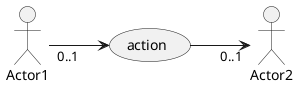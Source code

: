 @startuml
left to right direction
:Actor1: as actor1
:Actor2: as actor2

actor1 "0..1" --> (action)
(action) --> "0..1" actor2
@enduml
